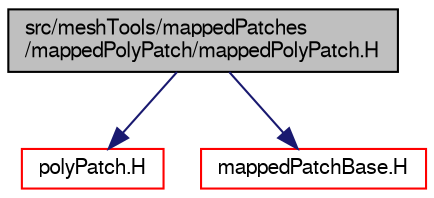 digraph "src/meshTools/mappedPatches/mappedPolyPatch/mappedPolyPatch.H"
{
  bgcolor="transparent";
  edge [fontname="FreeSans",fontsize="10",labelfontname="FreeSans",labelfontsize="10"];
  node [fontname="FreeSans",fontsize="10",shape=record];
  Node0 [label="src/meshTools/mappedPatches\l/mappedPolyPatch/mappedPolyPatch.H",height=0.2,width=0.4,color="black", fillcolor="grey75", style="filled", fontcolor="black"];
  Node0 -> Node1 [color="midnightblue",fontsize="10",style="solid",fontname="FreeSans"];
  Node1 [label="polyPatch.H",height=0.2,width=0.4,color="red",URL="$a11753.html"];
  Node0 -> Node152 [color="midnightblue",fontsize="10",style="solid",fontname="FreeSans"];
  Node152 [label="mappedPatchBase.H",height=0.2,width=0.4,color="red",URL="$a07595.html"];
}
